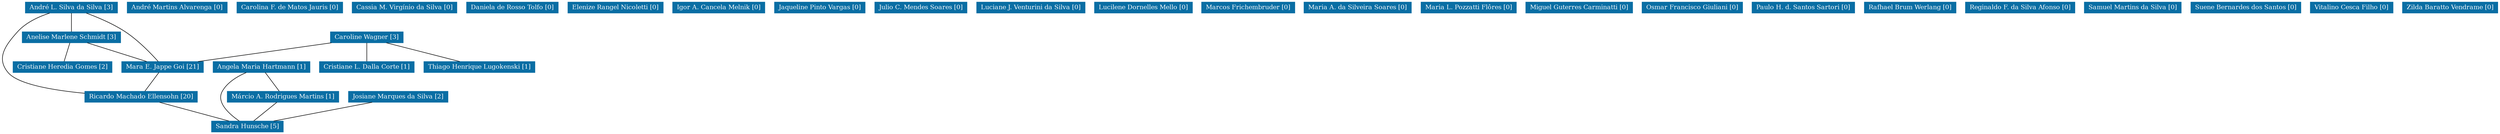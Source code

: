 strict graph grafo1 {
	graph [bb="0,0,3967.9,249",
		id=grafo1,
		overlap=False
	];
	node [fontsize=12,
		label="\N",
		shape=rectangle,
		style=filled
	];
	0	 [URL="membro-0808253492421363.html",
		color="#0A6EA4",
		fontcolor="#FFFFFF",
		height=0.29167,
		label="André L. Silva da Silva [3]",
		pos="119.85,238.5",
		width=2.0139];
	2	 [URL="membro-2639464990085544.html",
		color="#0A6EA4",
		fontcolor="#FFFFFF",
		height=0.29167,
		label="Anelise Marlene Schmidt [3]",
		pos="119.85,181.5",
		width=2.125];
	0 -- 2	 [pos="119.85,227.78 119.85,217.59 119.85,202.35 119.85,192.17"];
	17	 [URL="membro-4134633660161244.html",
		color="#0A6EA4",
		fontcolor="#FFFFFF",
		height=0.29167,
		label="Mara E. Jappe Goi [21]",
		pos="263.85,124.5",
		width=1.7778];
	0 -- 17	 [pos="144.33,227.95 162.11,219.63 186.23,206.95 204.85,192 226.21,174.85 246.09,149.38 256.43,135.13"];
	27	 [URL="membro-0307859719242030.html",
		color="#0A6EA4",
		fontcolor="#FFFFFF",
		height=0.29167,
		label="Ricardo Machado Ellensohn [20]",
		pos="170.85,67.5",
		width=2.4167];
	0 -- 27	 [pos="85.851,227.88 67.823,220.56 46.787,209.03 33.85,192 12.59,164.01 0,142.29 20.85,114 32.172,98.636 75.972,86.17 113.34,78.027"];
	2 -- 17	 [pos="146.6,170.91 172.47,160.67 211.43,145.25 237.25,135.03"];
	7	 [URL="membro-2938211359705852.html",
		color="#0A6EA4",
		fontcolor="#FFFFFF",
		height=0.29167,
		label="Cristiane Heredia Gomes [2]",
		pos="105.85,124.5",
		width=2.1111];
	2 -- 7	 [pos="117.22,170.78 114.72,160.59 110.97,145.35 108.47,135.17"];
	17 -- 27	 [pos="246.36,113.78 229.73,103.59 204.87,88.348 188.27,78.173"];
	29	 [URL="membro-8275677837912851.html",
		color="#0A6EA4",
		fontcolor="#FFFFFF",
		height=0.29167,
		label="Sandra Hunsche [5]",
		pos="419.85,10.5",
		width=1.5417];
	27 -- 29	 [pos="216.81,56.979 261.5,46.75 329,31.297 373.74,21.056"];
	1	 [URL="membro-8812847806952873.html",
		color="#0A6EA4",
		fontcolor="#FFFFFF",
		height=0.29167,
		label="André Martins Alvarenga [0]",
		pos="287.85,238.5",
		width=2.1528];
	3	 [URL="membro-6348630855781978.html",
		color="#0A6EA4",
		fontcolor="#FFFFFF",
		height=0.29167,
		label="Angela Maria Hartmann [1]",
		pos="420.85,124.5",
		width=2.0694];
	3 -- 29	 [pos="433.64,113.55 447.1,100.61 465.4,78.147 457.85,57 452.81,42.859 441.42,29.914 432.41,21.293"];
	18	 [URL="membro-9143459351377977.html",
		color="#0A6EA4",
		fontcolor="#FFFFFF",
		height=0.29167,
		label="Márcio A. Rodrigues Martins [1]",
		pos="362.85,67.5",
		width=2.4028];
	3 -- 18	 [pos="409.94,113.78 399.58,103.59 384.07,88.348 373.71,78.173"];
	18 -- 29	 [pos="373.58,56.779 383.77,46.588 399.01,31.348 409.18,21.173"];
	4	 [URL="membro-5254810887797757.html",
		color="#0A6EA4",
		fontcolor="#FFFFFF",
		height=0.29167,
		label="Carolina F. de Matos Jauris [0]",
		pos="464.85,238.5",
		width=2.2639];
	5	 [URL="membro-4004565241849091.html",
		color="#0A6EA4",
		fontcolor="#FFFFFF",
		height=0.29167,
		label="Caroline Wagner [3]",
		pos="586.85,181.5",
		width=1.5833];
	5 -- 17	 [pos="529.85,171.44 471.9,161.21 382.48,145.43 323.57,135.04"];
	8	 [URL="membro-5296284169605317.html",
		color="#0A6EA4",
		fontcolor="#FFFFFF",
		height=0.29167,
		label="Cristiane L. Dalla Corte [1]",
		pos="586.85,124.5",
		width=2.0278];
	5 -- 8	 [pos="586.85,170.78 586.85,160.59 586.85,145.35 586.85,135.17"];
	31	 [URL="membro-4211206301954369.html",
		color="#0A6EA4",
		fontcolor="#FFFFFF",
		height=0.29167,
		label="Thiago Henrique Lugokenski [1]",
		pos="764.85,124.5",
		width=2.4028];
	5 -- 31	 [pos="619.92,170.91 651.89,160.67 700.06,145.25 731.97,135.03"];
	6	 [URL="membro-2682869571938004.html",
		color="#0A6EA4",
		fontcolor="#FFFFFF",
		height=0.29167,
		label="Cassia M. Virgínio da Silva [0]",
		pos="646.85,238.5",
		width=2.2778];
	9	 [URL="membro-5764733726937478.html",
		color="#0A6EA4",
		fontcolor="#FFFFFF",
		height=0.29167,
		label="Daniela de Rosso Tolfo [0]",
		pos="819.85,238.5",
		width=2.0278];
	10	 [URL="membro-6621220078810861.html",
		color="#0A6EA4",
		fontcolor="#FFFFFF",
		height=0.29167,
		label="Elenize Rangel Nicoletti [0]",
		pos="985.85,238.5",
		width=2.0694];
	11	 [URL="membro-7436592151521102.html",
		color="#0A6EA4",
		fontcolor="#FFFFFF",
		height=0.29167,
		label="Igor A. Cancela Melnik [0]",
		pos="1151.9,238.5",
		width=2.0278];
	12	 [URL="membro-2927700876012801.html",
		color="#0A6EA4",
		fontcolor="#FFFFFF",
		height=0.29167,
		label="Jaqueline Pinto Vargas [0]",
		pos="1313.9,238.5",
		width=1.9722];
	13	 [URL="membro-4121409440905454.html",
		color="#0A6EA4",
		fontcolor="#FFFFFF",
		height=0.29167,
		label="Josiane Marques da Silva [2]",
		pos="582.85,67.5",
		width=2.125];
	13 -- 29	 [pos="552.58,56.912 523.3,46.674 479.19,31.25 449.97,21.031"];
	14	 [URL="membro-4646124001238416.html",
		color="#0A6EA4",
		fontcolor="#FFFFFF",
		height=0.29167,
		label="Julio C. Mendes Soares [0]",
		pos="1475.9,238.5",
		width=2.0139];
	15	 [URL="membro-5816648388103395.html",
		color="#0A6EA4",
		fontcolor="#FFFFFF",
		height=0.29167,
		label="Luciane J. Venturini da Silva [0]",
		pos="1651.9,238.5",
		width=2.375];
	16	 [URL="membro-2487436334048538.html",
		color="#0A6EA4",
		fontcolor="#FFFFFF",
		height=0.29167,
		label="Lucilene Dornelles Mello [0]",
		pos="1832.9,238.5",
		width=2.1389];
	19	 [URL="membro-3152051783523715.html",
		color="#0A6EA4",
		fontcolor="#FFFFFF",
		height=0.29167,
		label="Marcos Frichembruder [0]",
		pos="1998.9,238.5",
		width=1.9583];
	20	 [URL="membro-3103885429038868.html",
		color="#0A6EA4",
		fontcolor="#FFFFFF",
		height=0.29167,
		label="Maria A. da Silveira Soares [0]",
		pos="2169.9,238.5",
		width=2.2778];
	21	 [URL="membro-8670584898353787.html",
		color="#0A6EA4",
		fontcolor="#FFFFFF",
		height=0.29167,
		label="Maria L. Pozzatti Flôres [0]",
		pos="2343.9,238.5",
		width=2.0417];
	22	 [URL="membro-0428006457087245.html",
		color="#0A6EA4",
		fontcolor="#FFFFFF",
		height=0.29167,
		label="Miguel Guterres Carminatti [0]",
		pos="2516.9,238.5",
		width=2.2639];
	23	 [URL="membro-6934349100906783.html",
		color="#0A6EA4",
		fontcolor="#FFFFFF",
		height=0.29167,
		label="Osmar Francisco Giuliani [0]",
		pos="2693.9,238.5",
		width=2.1528];
	24	 [URL="membro-9680419106224563.html",
		color="#0A6EA4",
		fontcolor="#FFFFFF",
		height=0.29167,
		label="Paulo H. d. Santos Sartori [0]",
		pos="2867.9,238.5",
		width=2.1667];
	25	 [URL="membro-9871972693068670.html",
		color="#0A6EA4",
		fontcolor="#FFFFFF",
		height=0.29167,
		label="Rafhael Brum Werlang [0]",
		pos="3035.9,238.5",
		width=1.9861];
	26	 [URL="membro-0118710960920352.html",
		color="#0A6EA4",
		fontcolor="#FFFFFF",
		height=0.29167,
		label="Reginaldo F. da Silva Afonso [0]",
		pos="3212.9,238.5",
		width=2.4167];
	28	 [URL="membro-3011476310570491.html",
		color="#0A6EA4",
		fontcolor="#FFFFFF",
		height=0.29167,
		label="Samuel Martins da Silva [0]",
		pos="3392.9,238.5",
		width=2.0694];
	30	 [URL="membro-6390879022187783.html",
		color="#0A6EA4",
		fontcolor="#FFFFFF",
		height=0.29167,
		label="Suene Bernardes dos Santos [0]",
		pos="3568.9,238.5",
		width=2.3194];
	32	 [URL="membro-0048422446197920.html",
		color="#0A6EA4",
		fontcolor="#FFFFFF",
		height=0.29167,
		label="Vitalino Cesca Filho [0]",
		pos="3735.9,238.5",
		width=1.8194];
	33	 [URL="membro-4900675368665056.html",
		color="#0A6EA4",
		fontcolor="#FFFFFF",
		height=0.29167,
		label="Zilda Baratto Vendrame [0]",
		pos="3893.9,238.5",
		width=2.0556];
}
